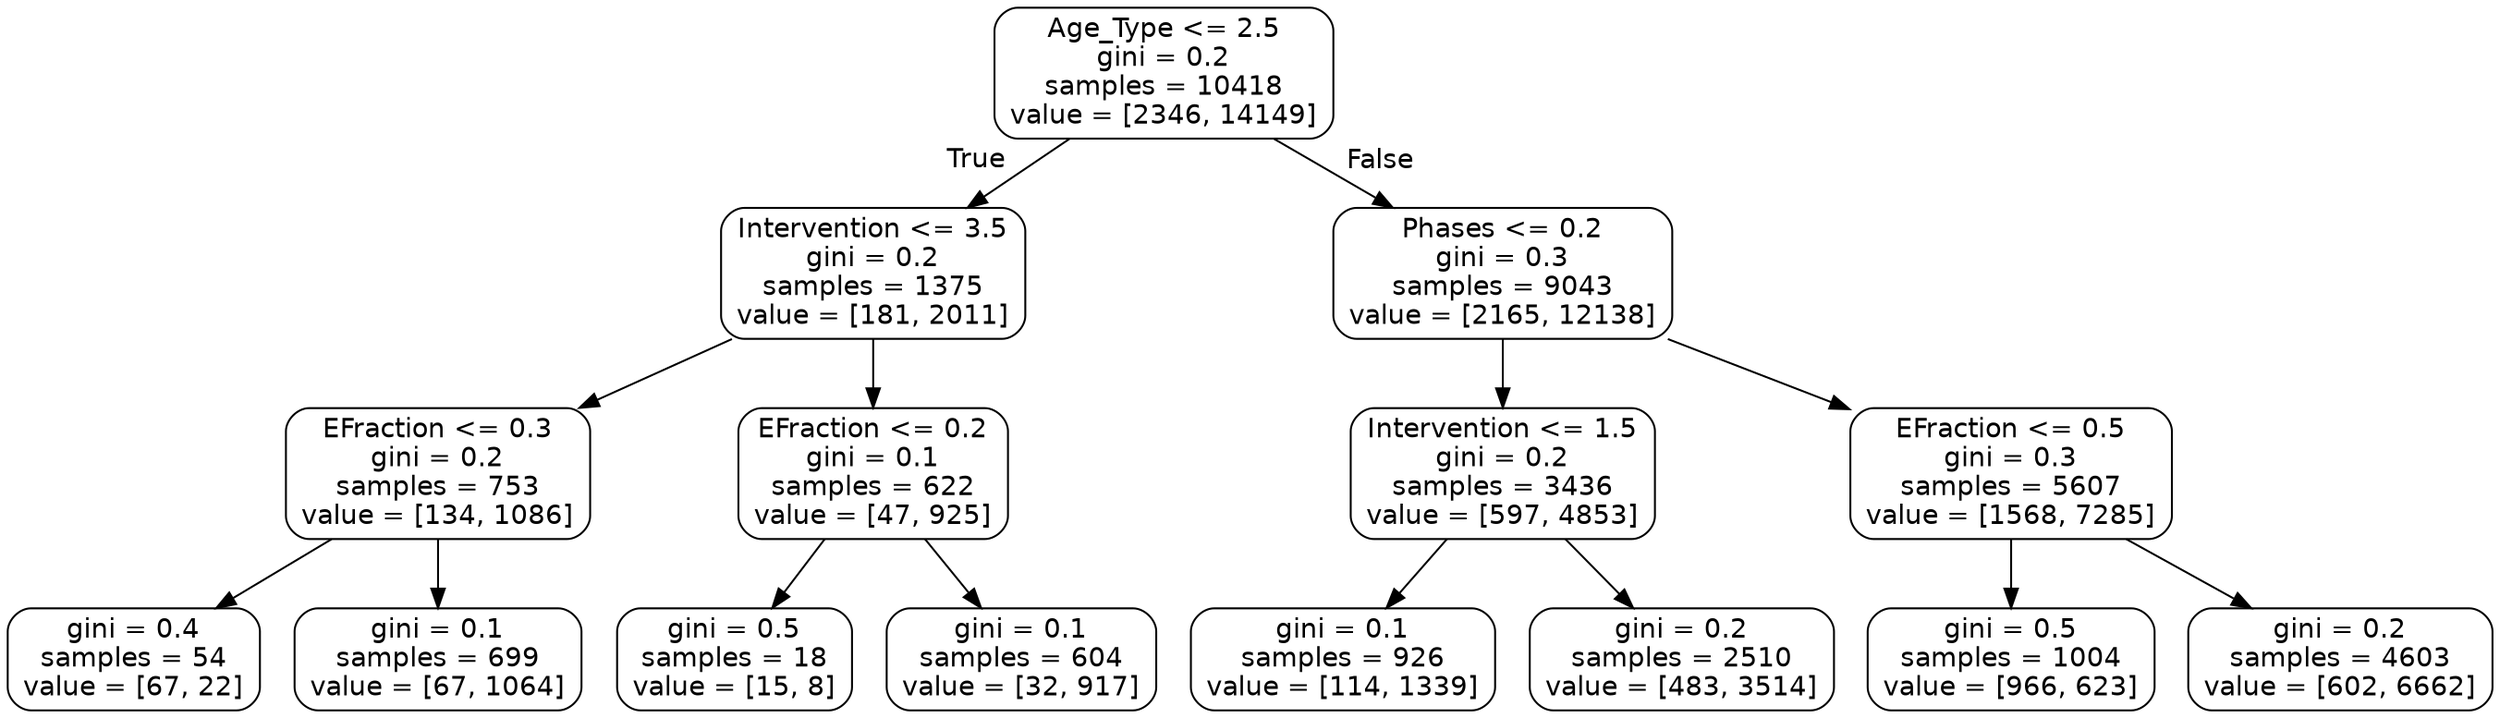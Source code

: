 digraph Tree {
node [shape=box, style="rounded", color="black", fontname="helvetica"] ;
edge [fontname="helvetica"] ;
0 [label="Age_Type <= 2.5\ngini = 0.2\nsamples = 10418\nvalue = [2346, 14149]"] ;
1 [label="Intervention <= 3.5\ngini = 0.2\nsamples = 1375\nvalue = [181, 2011]"] ;
0 -> 1 [labeldistance=2.5, labelangle=45, headlabel="True"] ;
2 [label="EFraction <= 0.3\ngini = 0.2\nsamples = 753\nvalue = [134, 1086]"] ;
1 -> 2 ;
3 [label="gini = 0.4\nsamples = 54\nvalue = [67, 22]"] ;
2 -> 3 ;
4 [label="gini = 0.1\nsamples = 699\nvalue = [67, 1064]"] ;
2 -> 4 ;
5 [label="EFraction <= 0.2\ngini = 0.1\nsamples = 622\nvalue = [47, 925]"] ;
1 -> 5 ;
6 [label="gini = 0.5\nsamples = 18\nvalue = [15, 8]"] ;
5 -> 6 ;
7 [label="gini = 0.1\nsamples = 604\nvalue = [32, 917]"] ;
5 -> 7 ;
8 [label="Phases <= 0.2\ngini = 0.3\nsamples = 9043\nvalue = [2165, 12138]"] ;
0 -> 8 [labeldistance=2.5, labelangle=-45, headlabel="False"] ;
9 [label="Intervention <= 1.5\ngini = 0.2\nsamples = 3436\nvalue = [597, 4853]"] ;
8 -> 9 ;
10 [label="gini = 0.1\nsamples = 926\nvalue = [114, 1339]"] ;
9 -> 10 ;
11 [label="gini = 0.2\nsamples = 2510\nvalue = [483, 3514]"] ;
9 -> 11 ;
12 [label="EFraction <= 0.5\ngini = 0.3\nsamples = 5607\nvalue = [1568, 7285]"] ;
8 -> 12 ;
13 [label="gini = 0.5\nsamples = 1004\nvalue = [966, 623]"] ;
12 -> 13 ;
14 [label="gini = 0.2\nsamples = 4603\nvalue = [602, 6662]"] ;
12 -> 14 ;
}